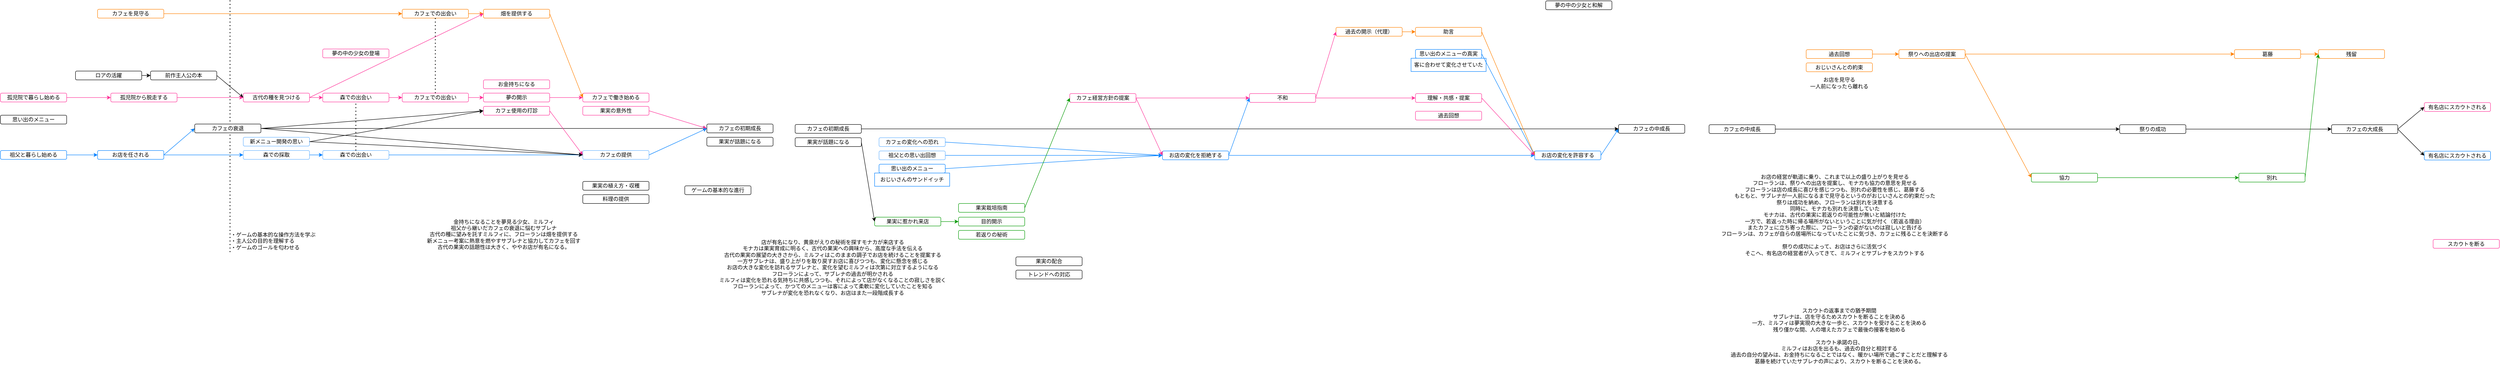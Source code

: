 <mxfile version="24.9.0">
  <diagram name="ページ1" id="4HlSVfIfSbR0h8s7HkHj">
    <mxGraphModel dx="3695" dy="1564" grid="1" gridSize="10" guides="1" tooltips="1" connect="1" arrows="1" fold="1" page="1" pageScale="1" pageWidth="827" pageHeight="1169" math="0" shadow="0">
      <root>
        <mxCell id="0" />
        <mxCell id="1" parent="0" />
        <mxCell id="pvmtVVk8WC13cd8vt48B-1" value="お店を任される" style="rounded=1;whiteSpace=wrap;html=1;strokeColor=#0080ff;" parent="1" vertex="1">
          <mxGeometry x="-460" y="410" width="150" height="20" as="geometry" />
        </mxCell>
        <mxCell id="pvmtVVk8WC13cd8vt48B-5" value="有名店にスカウトされる" style="rounded=1;whiteSpace=wrap;html=1;strokeColor=#FF3399;" parent="1" vertex="1">
          <mxGeometry x="4810" y="301.5" width="150" height="20" as="geometry" />
        </mxCell>
        <mxCell id="pvmtVVk8WC13cd8vt48B-7" value="スカウトを断る" style="rounded=1;whiteSpace=wrap;html=1;strokeColor=#FF3399;" parent="1" vertex="1">
          <mxGeometry x="4830" y="611.5" width="150" height="20" as="geometry" />
        </mxCell>
        <mxCell id="pvmtVVk8WC13cd8vt48B-10" value="夢の中の少女の登場" style="rounded=1;whiteSpace=wrap;html=1;strokeColor=#FF3399;" parent="1" vertex="1">
          <mxGeometry x="50" y="180" width="150" height="20" as="geometry" />
        </mxCell>
        <mxCell id="pvmtVVk8WC13cd8vt48B-18" value="カフェで働き始める" style="rounded=1;whiteSpace=wrap;html=1;strokeColor=#FF3399;" parent="1" vertex="1">
          <mxGeometry x="639" y="280" width="150" height="20" as="geometry" />
        </mxCell>
        <mxCell id="pvmtVVk8WC13cd8vt48B-19" value="前作主人公の本" style="rounded=1;whiteSpace=wrap;html=1;" parent="1" vertex="1">
          <mxGeometry x="-340" y="230" width="150" height="20" as="geometry" />
        </mxCell>
        <mxCell id="pvmtVVk8WC13cd8vt48B-20" value="古代の種を見つける" style="rounded=1;whiteSpace=wrap;html=1;strokeColor=#FF3399;" parent="1" vertex="1">
          <mxGeometry x="-130" y="280" width="150" height="20" as="geometry" />
        </mxCell>
        <mxCell id="pvmtVVk8WC13cd8vt48B-21" value="ロアの活躍" style="rounded=1;whiteSpace=wrap;html=1;" parent="1" vertex="1">
          <mxGeometry x="-510" y="230" width="150" height="20" as="geometry" />
        </mxCell>
        <mxCell id="pvmtVVk8WC13cd8vt48B-22" value="" style="endArrow=classic;html=1;rounded=0;exitX=1;exitY=0.5;exitDx=0;exitDy=0;entryX=0;entryY=0.5;entryDx=0;entryDy=0;" parent="1" source="pvmtVVk8WC13cd8vt48B-21" target="pvmtVVk8WC13cd8vt48B-19" edge="1">
          <mxGeometry width="50" height="50" relative="1" as="geometry">
            <mxPoint x="-220" y="460" as="sourcePoint" />
            <mxPoint x="-170" y="410" as="targetPoint" />
          </mxGeometry>
        </mxCell>
        <mxCell id="pvmtVVk8WC13cd8vt48B-23" value="孤児院で暮らし始める" style="rounded=1;whiteSpace=wrap;html=1;strokeColor=#FF3399;" parent="1" vertex="1">
          <mxGeometry x="-680" y="280" width="150" height="20" as="geometry" />
        </mxCell>
        <mxCell id="pvmtVVk8WC13cd8vt48B-24" value="孤児院から脱走する" style="rounded=1;whiteSpace=wrap;html=1;strokeColor=#FF3399;" parent="1" vertex="1">
          <mxGeometry x="-430" y="280" width="150" height="20" as="geometry" />
        </mxCell>
        <mxCell id="pvmtVVk8WC13cd8vt48B-25" value="祖父と暮らし始める" style="rounded=1;whiteSpace=wrap;html=1;strokeColor=#0080ff;" parent="1" vertex="1">
          <mxGeometry x="-680" y="410" width="150" height="20" as="geometry" />
        </mxCell>
        <mxCell id="pvmtVVk8WC13cd8vt48B-26" value="" style="endArrow=classic;html=1;rounded=0;exitX=1;exitY=0.5;exitDx=0;exitDy=0;entryX=0;entryY=0.5;entryDx=0;entryDy=0;strokeColor=#0080ff;" parent="1" source="pvmtVVk8WC13cd8vt48B-25" target="pvmtVVk8WC13cd8vt48B-1" edge="1">
          <mxGeometry width="50" height="50" relative="1" as="geometry">
            <mxPoint x="150" y="410" as="sourcePoint" />
            <mxPoint x="200" y="360" as="targetPoint" />
          </mxGeometry>
        </mxCell>
        <mxCell id="pvmtVVk8WC13cd8vt48B-28" value="思い出のメニュー" style="rounded=1;whiteSpace=wrap;html=1;" parent="1" vertex="1">
          <mxGeometry x="-680" y="330" width="150" height="20" as="geometry" />
        </mxCell>
        <mxCell id="pvmtVVk8WC13cd8vt48B-29" value="" style="endArrow=classic;html=1;rounded=0;exitX=1;exitY=0.5;exitDx=0;exitDy=0;entryX=0;entryY=0.5;entryDx=0;entryDy=0;" parent="1" source="pvmtVVk8WC13cd8vt48B-19" target="pvmtVVk8WC13cd8vt48B-20" edge="1">
          <mxGeometry width="50" height="50" relative="1" as="geometry">
            <mxPoint x="-130" y="390" as="sourcePoint" />
            <mxPoint x="-60" y="360" as="targetPoint" />
          </mxGeometry>
        </mxCell>
        <mxCell id="pvmtVVk8WC13cd8vt48B-31" value="カフェの初期成長" style="rounded=1;whiteSpace=wrap;html=1;strokeColor=#000000;" parent="1" vertex="1">
          <mxGeometry x="920" y="350" width="150" height="20" as="geometry" />
        </mxCell>
        <mxCell id="pvmtVVk8WC13cd8vt48B-40" value="" style="endArrow=classic;html=1;rounded=0;entryX=0;entryY=0.5;entryDx=0;entryDy=0;exitX=1;exitY=0.5;exitDx=0;exitDy=0;strokeColor=#000000;" parent="1" source="pvmtVVk8WC13cd8vt48B-30" target="pvmtVVk8WC13cd8vt48B-31" edge="1">
          <mxGeometry width="50" height="50" relative="1" as="geometry">
            <mxPoint x="350" y="400" as="sourcePoint" />
            <mxPoint x="400" y="350" as="targetPoint" />
          </mxGeometry>
        </mxCell>
        <mxCell id="pvmtVVk8WC13cd8vt48B-41" value="" style="endArrow=classic;html=1;rounded=0;entryX=0;entryY=0.5;entryDx=0;entryDy=0;exitX=1;exitY=0.5;exitDx=0;exitDy=0;strokeColor=#FF3399;" parent="1" source="pvmtVVk8WC13cd8vt48B-79" target="pvmtVVk8WC13cd8vt48B-31" edge="1">
          <mxGeometry width="50" height="50" relative="1" as="geometry">
            <mxPoint x="1020" y="290" as="sourcePoint" />
            <mxPoint x="856" y="350" as="targetPoint" />
          </mxGeometry>
        </mxCell>
        <mxCell id="pvmtVVk8WC13cd8vt48B-42" value="" style="endArrow=classic;html=1;rounded=0;exitX=1;exitY=0.5;exitDx=0;exitDy=0;entryX=0;entryY=0.5;entryDx=0;entryDy=0;strokeColor=#FF3399;" parent="1" source="pvmtVVk8WC13cd8vt48B-23" target="pvmtVVk8WC13cd8vt48B-24" edge="1">
          <mxGeometry width="50" height="50" relative="1" as="geometry">
            <mxPoint x="-90" y="380" as="sourcePoint" />
            <mxPoint x="-500" y="290" as="targetPoint" />
          </mxGeometry>
        </mxCell>
        <mxCell id="pvmtVVk8WC13cd8vt48B-43" value="" style="endArrow=classic;html=1;rounded=0;exitX=1;exitY=0.5;exitDx=0;exitDy=0;entryX=0;entryY=0.5;entryDx=0;entryDy=0;strokeColor=#FF3399;" parent="1" source="pvmtVVk8WC13cd8vt48B-24" target="pvmtVVk8WC13cd8vt48B-20" edge="1">
          <mxGeometry width="50" height="50" relative="1" as="geometry">
            <mxPoint x="-510" y="320" as="sourcePoint" />
            <mxPoint x="-410" y="320" as="targetPoint" />
          </mxGeometry>
        </mxCell>
        <mxCell id="pvmtVVk8WC13cd8vt48B-44" value="" style="endArrow=classic;html=1;rounded=0;exitX=1;exitY=0.5;exitDx=0;exitDy=0;entryX=0;entryY=0.5;entryDx=0;entryDy=0;strokeColor=#FF3399;" parent="1" source="pvmtVVk8WC13cd8vt48B-80" target="pvmtVVk8WC13cd8vt48B-18" edge="1">
          <mxGeometry width="50" height="50" relative="1" as="geometry">
            <mxPoint x="-260" y="320" as="sourcePoint" />
            <mxPoint x="-120" y="330" as="targetPoint" />
          </mxGeometry>
        </mxCell>
        <mxCell id="pvmtVVk8WC13cd8vt48B-54" value="" style="endArrow=classic;html=1;rounded=0;entryX=0;entryY=0.5;entryDx=0;entryDy=0;exitX=1;exitY=0.5;exitDx=0;exitDy=0;strokeColor=#0080ff;" parent="1" source="pvmtVVk8WC13cd8vt48B-1" target="pvmtVVk8WC13cd8vt48B-30" edge="1">
          <mxGeometry width="50" height="50" relative="1" as="geometry">
            <mxPoint x="30" y="430" as="sourcePoint" />
            <mxPoint x="930" y="430" as="targetPoint" />
          </mxGeometry>
        </mxCell>
        <mxCell id="pvmtVVk8WC13cd8vt48B-58" value="畑を提供する" style="rounded=1;whiteSpace=wrap;html=1;strokeColor=#FF8000;" parent="1" vertex="1">
          <mxGeometry x="414" y="90" width="150" height="20" as="geometry" />
        </mxCell>
        <mxCell id="pvmtVVk8WC13cd8vt48B-61" value="果実の配合" style="rounded=1;whiteSpace=wrap;html=1;" parent="1" vertex="1">
          <mxGeometry x="1620" y="651" width="150" height="20" as="geometry" />
        </mxCell>
        <mxCell id="pvmtVVk8WC13cd8vt48B-62" value="料理の提供" style="rounded=1;whiteSpace=wrap;html=1;" parent="1" vertex="1">
          <mxGeometry x="639" y="510" width="150" height="20" as="geometry" />
        </mxCell>
        <mxCell id="pvmtVVk8WC13cd8vt48B-63" value="果実の植え方・収穫" style="rounded=1;whiteSpace=wrap;html=1;" parent="1" vertex="1">
          <mxGeometry x="639" y="480" width="150" height="20" as="geometry" />
        </mxCell>
        <mxCell id="pvmtVVk8WC13cd8vt48B-64" value="トレンドへの対応" style="rounded=1;whiteSpace=wrap;html=1;" parent="1" vertex="1">
          <mxGeometry x="1620" y="681" width="150" height="20" as="geometry" />
        </mxCell>
        <mxCell id="pvmtVVk8WC13cd8vt48B-65" value="ゲームの基本的な進行" style="rounded=1;whiteSpace=wrap;html=1;" parent="1" vertex="1">
          <mxGeometry x="870" y="490" width="150" height="20" as="geometry" />
        </mxCell>
        <mxCell id="pvmtVVk8WC13cd8vt48B-67" value="" style="endArrow=none;dashed=1;html=1;dashPattern=1 3;strokeWidth=2;rounded=0;" parent="1" edge="1">
          <mxGeometry width="50" height="50" relative="1" as="geometry">
            <mxPoint x="-160" y="640" as="sourcePoint" />
            <mxPoint x="-160" y="70" as="targetPoint" />
          </mxGeometry>
        </mxCell>
        <mxCell id="pvmtVVk8WC13cd8vt48B-30" value="カフェの衰退" style="rounded=1;whiteSpace=wrap;html=1;strokeColor=#000000;" parent="1" vertex="1">
          <mxGeometry x="-240" y="350" width="150" height="20" as="geometry" />
        </mxCell>
        <mxCell id="pvmtVVk8WC13cd8vt48B-69" value="" style="endArrow=classic;html=1;rounded=0;exitX=1;exitY=0.5;exitDx=0;exitDy=0;entryX=0;entryY=0.5;entryDx=0;entryDy=0;strokeColor=#FF3399;" parent="1" source="pvmtVVk8WC13cd8vt48B-20" target="pvmtVVk8WC13cd8vt48B-68" edge="1">
          <mxGeometry width="50" height="50" relative="1" as="geometry">
            <mxPoint x="20" y="290" as="sourcePoint" />
            <mxPoint x="230" y="290" as="targetPoint" />
          </mxGeometry>
        </mxCell>
        <mxCell id="pvmtVVk8WC13cd8vt48B-68" value="森での出会い" style="rounded=1;whiteSpace=wrap;html=1;strokeColor=#FF3399;" parent="1" vertex="1">
          <mxGeometry x="50" y="280" width="150" height="20" as="geometry" />
        </mxCell>
        <mxCell id="pvmtVVk8WC13cd8vt48B-70" value="" style="endArrow=classic;html=1;rounded=0;entryX=0;entryY=0.5;entryDx=0;entryDy=0;exitX=1;exitY=0.5;exitDx=0;exitDy=0;strokeColor=#FF8000;" parent="1" source="pvmtVVk8WC13cd8vt48B-58" target="pvmtVVk8WC13cd8vt48B-18" edge="1">
          <mxGeometry width="50" height="50" relative="1" as="geometry">
            <mxPoint x="210" y="150" as="sourcePoint" />
            <mxPoint x="930" y="150" as="targetPoint" />
          </mxGeometry>
        </mxCell>
        <mxCell id="pvmtVVk8WC13cd8vt48B-72" value="" style="endArrow=classic;html=1;rounded=0;entryX=0;entryY=0.5;entryDx=0;entryDy=0;exitX=1;exitY=0.5;exitDx=0;exitDy=0;strokeColor=#0080ff;fontStyle=1" parent="1" source="pvmtVVk8WC13cd8vt48B-104" target="pvmtVVk8WC13cd8vt48B-71" edge="1">
          <mxGeometry width="50" height="50" relative="1" as="geometry">
            <mxPoint x="-310" y="420" as="sourcePoint" />
            <mxPoint x="942" y="420" as="targetPoint" />
          </mxGeometry>
        </mxCell>
        <mxCell id="pvmtVVk8WC13cd8vt48B-71" value="森での出会い" style="rounded=1;whiteSpace=wrap;html=1;strokeColor=#66B2FF;" parent="1" vertex="1">
          <mxGeometry x="50" y="410" width="150" height="20" as="geometry" />
        </mxCell>
        <mxCell id="pvmtVVk8WC13cd8vt48B-73" value="" style="endArrow=none;dashed=1;html=1;dashPattern=1 3;strokeWidth=2;rounded=0;entryX=0.5;entryY=1;entryDx=0;entryDy=0;exitX=0.5;exitY=0;exitDx=0;exitDy=0;" parent="1" source="pvmtVVk8WC13cd8vt48B-71" target="pvmtVVk8WC13cd8vt48B-68" edge="1">
          <mxGeometry width="50" height="50" relative="1" as="geometry">
            <mxPoint x="160" y="400" as="sourcePoint" />
            <mxPoint x="210" y="350" as="targetPoint" />
          </mxGeometry>
        </mxCell>
        <mxCell id="pvmtVVk8WC13cd8vt48B-75" value="" style="endArrow=classic;html=1;rounded=0;exitX=1;exitY=0.5;exitDx=0;exitDy=0;entryX=0;entryY=0.5;entryDx=0;entryDy=0;strokeColor=#FF3399;" parent="1" source="pvmtVVk8WC13cd8vt48B-68" target="pvmtVVk8WC13cd8vt48B-74" edge="1">
          <mxGeometry width="50" height="50" relative="1" as="geometry">
            <mxPoint x="200" y="290" as="sourcePoint" />
            <mxPoint x="414" y="290" as="targetPoint" />
          </mxGeometry>
        </mxCell>
        <mxCell id="pvmtVVk8WC13cd8vt48B-74" value="カフェでの出会い" style="rounded=1;whiteSpace=wrap;html=1;strokeColor=#FF3399;" parent="1" vertex="1">
          <mxGeometry x="230" y="280" width="150" height="20" as="geometry" />
        </mxCell>
        <mxCell id="pvmtVVk8WC13cd8vt48B-76" value="カフェでの出会い" style="rounded=1;whiteSpace=wrap;html=1;strokeColor=#FF8000;" parent="1" vertex="1">
          <mxGeometry x="230" y="90" width="150" height="20" as="geometry" />
        </mxCell>
        <mxCell id="pvmtVVk8WC13cd8vt48B-77" value="" style="endArrow=none;dashed=1;html=1;dashPattern=1 3;strokeWidth=2;rounded=0;entryX=0.5;entryY=1;entryDx=0;entryDy=0;exitX=0.5;exitY=0;exitDx=0;exitDy=0;" parent="1" source="pvmtVVk8WC13cd8vt48B-74" target="pvmtVVk8WC13cd8vt48B-76" edge="1">
          <mxGeometry width="50" height="50" relative="1" as="geometry">
            <mxPoint x="135" y="420" as="sourcePoint" />
            <mxPoint x="135" y="310" as="targetPoint" />
          </mxGeometry>
        </mxCell>
        <mxCell id="pvmtVVk8WC13cd8vt48B-78" value="" style="endArrow=classic;html=1;rounded=0;entryX=0;entryY=0.5;entryDx=0;entryDy=0;exitX=1;exitY=0.5;exitDx=0;exitDy=0;strokeColor=#FF8000;" parent="1" source="pvmtVVk8WC13cd8vt48B-76" target="pvmtVVk8WC13cd8vt48B-58" edge="1">
          <mxGeometry width="50" height="50" relative="1" as="geometry">
            <mxPoint x="210" y="400" as="sourcePoint" />
            <mxPoint x="260" y="350" as="targetPoint" />
          </mxGeometry>
        </mxCell>
        <mxCell id="pvmtVVk8WC13cd8vt48B-79" value="果実の意外性" style="rounded=1;whiteSpace=wrap;html=1;strokeColor=#FF3399;" parent="1" vertex="1">
          <mxGeometry x="639" y="310" width="150" height="20" as="geometry" />
        </mxCell>
        <mxCell id="pvmtVVk8WC13cd8vt48B-81" value="" style="endArrow=classic;html=1;rounded=0;exitX=1;exitY=0.5;exitDx=0;exitDy=0;entryX=0;entryY=0.5;entryDx=0;entryDy=0;strokeColor=#FF3399;" parent="1" source="pvmtVVk8WC13cd8vt48B-74" target="pvmtVVk8WC13cd8vt48B-80" edge="1">
          <mxGeometry width="50" height="50" relative="1" as="geometry">
            <mxPoint x="380" y="290" as="sourcePoint" />
            <mxPoint x="639" y="290" as="targetPoint" />
          </mxGeometry>
        </mxCell>
        <mxCell id="pvmtVVk8WC13cd8vt48B-80" value="夢の開示" style="rounded=1;whiteSpace=wrap;html=1;strokeColor=#FF3399;" parent="1" vertex="1">
          <mxGeometry x="414" y="280" width="150" height="20" as="geometry" />
        </mxCell>
        <mxCell id="pvmtVVk8WC13cd8vt48B-83" value="お金持ちになる" style="rounded=1;whiteSpace=wrap;html=1;strokeColor=#FF3399;" parent="1" vertex="1">
          <mxGeometry x="414" y="250" width="150" height="20" as="geometry" />
        </mxCell>
        <mxCell id="pvmtVVk8WC13cd8vt48B-84" value="" style="endArrow=classic;html=1;rounded=0;exitX=1;exitY=0.5;exitDx=0;exitDy=0;entryX=0;entryY=0.5;entryDx=0;entryDy=0;strokeColor=#FF3399;" parent="1" source="pvmtVVk8WC13cd8vt48B-20" target="pvmtVVk8WC13cd8vt48B-58" edge="1">
          <mxGeometry width="50" height="50" relative="1" as="geometry">
            <mxPoint x="30" y="300" as="sourcePoint" />
            <mxPoint x="60" y="300" as="targetPoint" />
          </mxGeometry>
        </mxCell>
        <mxCell id="pvmtVVk8WC13cd8vt48B-86" value="カフェ使用の打診" style="rounded=1;whiteSpace=wrap;html=1;strokeColor=#FF3399;" parent="1" vertex="1">
          <mxGeometry x="414" y="310" width="150" height="20" as="geometry" />
        </mxCell>
        <mxCell id="pvmtVVk8WC13cd8vt48B-89" value="" style="endArrow=classic;html=1;rounded=0;entryX=0;entryY=0.5;entryDx=0;entryDy=0;exitX=1;exitY=0.5;exitDx=0;exitDy=0;strokeColor=#0080ff;fontStyle=1" parent="1" source="pvmtVVk8WC13cd8vt48B-71" target="pvmtVVk8WC13cd8vt48B-88" edge="1">
          <mxGeometry width="50" height="50" relative="1" as="geometry">
            <mxPoint x="200" y="420" as="sourcePoint" />
            <mxPoint x="1630" y="420" as="targetPoint" />
          </mxGeometry>
        </mxCell>
        <mxCell id="pvmtVVk8WC13cd8vt48B-88" value="カフェの提供" style="rounded=1;whiteSpace=wrap;html=1;strokeColor=#66B2FF;" parent="1" vertex="1">
          <mxGeometry x="639" y="410" width="150" height="20" as="geometry" />
        </mxCell>
        <mxCell id="pvmtVVk8WC13cd8vt48B-90" value="" style="endArrow=classic;html=1;rounded=0;exitX=1;exitY=0.5;exitDx=0;exitDy=0;entryX=0;entryY=0.5;entryDx=0;entryDy=0;strokeColor=#FF3399;" parent="1" source="pvmtVVk8WC13cd8vt48B-86" target="pvmtVVk8WC13cd8vt48B-88" edge="1">
          <mxGeometry width="50" height="50" relative="1" as="geometry">
            <mxPoint x="574" y="300" as="sourcePoint" />
            <mxPoint x="649" y="300" as="targetPoint" />
          </mxGeometry>
        </mxCell>
        <mxCell id="pvmtVVk8WC13cd8vt48B-91" value="" style="endArrow=classic;html=1;rounded=0;entryX=0;entryY=0.5;entryDx=0;entryDy=0;exitX=1;exitY=0.5;exitDx=0;exitDy=0;strokeColor=#000000;" parent="1" source="pvmtVVk8WC13cd8vt48B-30" target="pvmtVVk8WC13cd8vt48B-86" edge="1">
          <mxGeometry width="50" height="50" relative="1" as="geometry">
            <mxPoint x="-80" y="370" as="sourcePoint" />
            <mxPoint x="1106" y="370" as="targetPoint" />
          </mxGeometry>
        </mxCell>
        <mxCell id="pvmtVVk8WC13cd8vt48B-92" value="" style="endArrow=classic;html=1;rounded=0;entryX=0;entryY=0.5;entryDx=0;entryDy=0;exitX=1;exitY=0.5;exitDx=0;exitDy=0;strokeColor=#000000;" parent="1" source="pvmtVVk8WC13cd8vt48B-30" target="pvmtVVk8WC13cd8vt48B-88" edge="1">
          <mxGeometry width="50" height="50" relative="1" as="geometry">
            <mxPoint x="-80" y="370" as="sourcePoint" />
            <mxPoint x="424" y="330" as="targetPoint" />
          </mxGeometry>
        </mxCell>
        <mxCell id="pvmtVVk8WC13cd8vt48B-93" value="&lt;div align=&quot;left&quot;&gt;・ゲームの基本的な操作方法を学ぶ&lt;br&gt;・主人公の目的を理解する&lt;br&gt;・ゲームのゴールを匂わせる&lt;/div&gt;" style="text;html=1;strokeColor=none;fillColor=none;align=left;verticalAlign=middle;whiteSpace=wrap;rounded=0;" parent="1" vertex="1">
          <mxGeometry x="-160" y="587.5" width="270" height="55" as="geometry" />
        </mxCell>
        <mxCell id="pvmtVVk8WC13cd8vt48B-94" value="果実が話題になる" style="rounded=1;whiteSpace=wrap;html=1;" parent="1" vertex="1">
          <mxGeometry x="920" y="380" width="150" height="20" as="geometry" />
        </mxCell>
        <mxCell id="pvmtVVk8WC13cd8vt48B-95" value="果実に惹かれ来店" style="rounded=1;whiteSpace=wrap;html=1;strokeColor=#009900;" parent="1" vertex="1">
          <mxGeometry x="1300" y="561" width="150" height="20" as="geometry" />
        </mxCell>
        <mxCell id="pvmtVVk8WC13cd8vt48B-96" value="カフェを見守る" style="rounded=1;whiteSpace=wrap;html=1;strokeColor=#FF8000;" parent="1" vertex="1">
          <mxGeometry x="-460" y="90" width="150" height="20" as="geometry" />
        </mxCell>
        <mxCell id="pvmtVVk8WC13cd8vt48B-97" value="" style="endArrow=classic;html=1;rounded=0;exitX=1;exitY=0.5;exitDx=0;exitDy=0;entryX=0;entryY=0.5;entryDx=0;entryDy=0;strokeColor=#FF8000;" parent="1" source="pvmtVVk8WC13cd8vt48B-96" target="pvmtVVk8WC13cd8vt48B-76" edge="1">
          <mxGeometry width="50" height="50" relative="1" as="geometry">
            <mxPoint x="-180" y="250" as="sourcePoint" />
            <mxPoint x="-120" y="300" as="targetPoint" />
          </mxGeometry>
        </mxCell>
        <mxCell id="pvmtVVk8WC13cd8vt48B-105" value="" style="endArrow=classic;html=1;rounded=0;entryX=0;entryY=0.5;entryDx=0;entryDy=0;exitX=1;exitY=0.5;exitDx=0;exitDy=0;strokeColor=#0080ff;fontStyle=1" parent="1" source="pvmtVVk8WC13cd8vt48B-1" target="pvmtVVk8WC13cd8vt48B-104" edge="1">
          <mxGeometry width="50" height="50" relative="1" as="geometry">
            <mxPoint x="-310" y="420" as="sourcePoint" />
            <mxPoint x="50" y="420" as="targetPoint" />
          </mxGeometry>
        </mxCell>
        <mxCell id="pvmtVVk8WC13cd8vt48B-104" value="森での採取" style="rounded=1;whiteSpace=wrap;html=1;strokeColor=#66B2FF;" parent="1" vertex="1">
          <mxGeometry x="-130" y="410" width="150" height="20" as="geometry" />
        </mxCell>
        <mxCell id="pvmtVVk8WC13cd8vt48B-107" value="新メニュー開発の思い" style="rounded=1;whiteSpace=wrap;html=1;strokeColor=#66B2FF;" parent="1" vertex="1">
          <mxGeometry x="-130" y="380" width="150" height="20" as="geometry" />
        </mxCell>
        <mxCell id="pvmtVVk8WC13cd8vt48B-108" value="" style="endArrow=classic;html=1;rounded=0;exitX=1;exitY=0.5;exitDx=0;exitDy=0;entryX=0;entryY=0.5;entryDx=0;entryDy=0;" parent="1" source="pvmtVVk8WC13cd8vt48B-107" target="pvmtVVk8WC13cd8vt48B-86" edge="1">
          <mxGeometry width="50" height="50" relative="1" as="geometry">
            <mxPoint x="60" y="340" as="sourcePoint" />
            <mxPoint x="110" y="290" as="targetPoint" />
          </mxGeometry>
        </mxCell>
        <mxCell id="pvmtVVk8WC13cd8vt48B-109" value="" style="endArrow=classic;html=1;rounded=0;exitX=1;exitY=0.5;exitDx=0;exitDy=0;entryX=0;entryY=0.5;entryDx=0;entryDy=0;" parent="1" source="pvmtVVk8WC13cd8vt48B-107" target="pvmtVVk8WC13cd8vt48B-88" edge="1">
          <mxGeometry width="50" height="50" relative="1" as="geometry">
            <mxPoint x="30" y="400" as="sourcePoint" />
            <mxPoint x="424" y="330" as="targetPoint" />
          </mxGeometry>
        </mxCell>
        <mxCell id="pvmtVVk8WC13cd8vt48B-110" value="お店の変化を拒絶する" style="rounded=1;whiteSpace=wrap;html=1;strokeColor=#0080ff;" parent="1" vertex="1">
          <mxGeometry x="1952" y="411" width="150" height="20" as="geometry" />
        </mxCell>
        <mxCell id="pvmtVVk8WC13cd8vt48B-111" value="お店の変化を許容する" style="rounded=1;whiteSpace=wrap;html=1;strokeColor=#0080ff;" parent="1" vertex="1">
          <mxGeometry x="2795" y="411" width="150" height="20" as="geometry" />
        </mxCell>
        <mxCell id="pvmtVVk8WC13cd8vt48B-113" value="夢の中の少女と和解" style="rounded=1;whiteSpace=wrap;html=1;" parent="1" vertex="1">
          <mxGeometry x="2820" y="71" width="150" height="20" as="geometry" />
        </mxCell>
        <mxCell id="pvmtVVk8WC13cd8vt48B-114" value="思い出のメニュー" style="rounded=1;whiteSpace=wrap;html=1;strokeColor=#0080ff;" parent="1" vertex="1">
          <mxGeometry x="1310" y="441" width="150" height="20" as="geometry" />
        </mxCell>
        <mxCell id="pvmtVVk8WC13cd8vt48B-115" value="おじいさんのサンドイッチ" style="text;html=1;strokeColor=#0080ff;fillColor=none;align=center;verticalAlign=middle;whiteSpace=wrap;rounded=0;" parent="1" vertex="1">
          <mxGeometry x="1300" y="461" width="170" height="30" as="geometry" />
        </mxCell>
        <mxCell id="pvmtVVk8WC13cd8vt48B-116" value="思い出のメニューの真実" style="rounded=1;whiteSpace=wrap;html=1;strokeColor=#0080ff;" parent="1" vertex="1">
          <mxGeometry x="2525" y="181" width="150" height="20" as="geometry" />
        </mxCell>
        <mxCell id="pvmtVVk8WC13cd8vt48B-117" value="客に合わせて変化させていた" style="text;html=1;strokeColor=#0080ff;fillColor=none;align=center;verticalAlign=middle;whiteSpace=wrap;rounded=0;" parent="1" vertex="1">
          <mxGeometry x="2515" y="201" width="170" height="30" as="geometry" />
        </mxCell>
        <mxCell id="pvmtVVk8WC13cd8vt48B-118" value="" style="endArrow=classic;html=1;rounded=0;entryX=0;entryY=0.5;entryDx=0;entryDy=0;exitX=1;exitY=0.5;exitDx=0;exitDy=0;strokeColor=#0080ff;fontStyle=1" parent="1" source="pvmtVVk8WC13cd8vt48B-130" target="pvmtVVk8WC13cd8vt48B-110" edge="1">
          <mxGeometry width="50" height="50" relative="1" as="geometry">
            <mxPoint x="260" y="421" as="sourcePoint" />
            <mxPoint x="490" y="361" as="targetPoint" />
          </mxGeometry>
        </mxCell>
        <mxCell id="pvmtVVk8WC13cd8vt48B-119" value="カフェの初期成長" style="rounded=1;whiteSpace=wrap;html=1;strokeColor=#000000;" parent="1" vertex="1">
          <mxGeometry x="1120" y="351" width="150" height="20" as="geometry" />
        </mxCell>
        <mxCell id="pvmtVVk8WC13cd8vt48B-120" value="" style="endArrow=classic;html=1;rounded=0;exitX=1;exitY=0.5;exitDx=0;exitDy=0;entryX=0;entryY=0.5;entryDx=0;entryDy=0;strokeColor=#0080ff;" parent="1" source="pvmtVVk8WC13cd8vt48B-114" target="pvmtVVk8WC13cd8vt48B-110" edge="1">
          <mxGeometry width="50" height="50" relative="1" as="geometry">
            <mxPoint x="260" y="401" as="sourcePoint" />
            <mxPoint x="310" y="351" as="targetPoint" />
          </mxGeometry>
        </mxCell>
        <mxCell id="pvmtVVk8WC13cd8vt48B-121" value="" style="endArrow=classic;html=1;rounded=0;exitX=1;exitY=0.5;exitDx=0;exitDy=0;entryX=0;entryY=0.5;entryDx=0;entryDy=0;strokeColor=#0080ff;" parent="1" source="pvmtVVk8WC13cd8vt48B-116" target="pvmtVVk8WC13cd8vt48B-111" edge="1">
          <mxGeometry width="50" height="50" relative="1" as="geometry">
            <mxPoint x="85" y="531" as="sourcePoint" />
            <mxPoint x="676" y="431" as="targetPoint" />
          </mxGeometry>
        </mxCell>
        <mxCell id="pvmtVVk8WC13cd8vt48B-122" value="カフェ経営方針の提案" style="rounded=1;whiteSpace=wrap;html=1;strokeColor=#FF3399;" parent="1" vertex="1">
          <mxGeometry x="1742" y="281" width="150" height="20" as="geometry" />
        </mxCell>
        <mxCell id="pvmtVVk8WC13cd8vt48B-123" value="" style="endArrow=classic;html=1;rounded=0;exitX=1;exitY=0.5;exitDx=0;exitDy=0;entryX=0;entryY=0.5;entryDx=0;entryDy=0;strokeColor=#FF3399;" parent="1" source="pvmtVVk8WC13cd8vt48B-122" target="pvmtVVk8WC13cd8vt48B-110" edge="1">
          <mxGeometry width="50" height="50" relative="1" as="geometry">
            <mxPoint x="1322" y="401" as="sourcePoint" />
            <mxPoint x="1372" y="351" as="targetPoint" />
          </mxGeometry>
        </mxCell>
        <mxCell id="pvmtVVk8WC13cd8vt48B-124" value="カフェの中成長" style="rounded=1;whiteSpace=wrap;html=1;strokeColor=#000000;" parent="1" vertex="1">
          <mxGeometry x="2985" y="351" width="150" height="20" as="geometry" />
        </mxCell>
        <mxCell id="pvmtVVk8WC13cd8vt48B-125" value="" style="endArrow=classic;html=1;rounded=0;entryX=0;entryY=0.5;entryDx=0;entryDy=0;exitX=1;exitY=0.5;exitDx=0;exitDy=0;strokeColor=#000000;" parent="1" source="pvmtVVk8WC13cd8vt48B-119" target="pvmtVVk8WC13cd8vt48B-124" edge="1">
          <mxGeometry width="50" height="50" relative="1" as="geometry">
            <mxPoint x="1526" y="301" as="sourcePoint" />
            <mxPoint x="1586" y="301" as="targetPoint" />
          </mxGeometry>
        </mxCell>
        <mxCell id="pvmtVVk8WC13cd8vt48B-126" value="" style="endArrow=classic;html=1;rounded=0;exitX=1;exitY=0.5;exitDx=0;exitDy=0;entryX=0;entryY=0.5;entryDx=0;entryDy=0;strokeColor=#0080ff;" parent="1" source="pvmtVVk8WC13cd8vt48B-111" target="pvmtVVk8WC13cd8vt48B-124" edge="1">
          <mxGeometry width="50" height="50" relative="1" as="geometry">
            <mxPoint x="2335" y="371" as="sourcePoint" />
            <mxPoint x="2905" y="381" as="targetPoint" />
          </mxGeometry>
        </mxCell>
        <mxCell id="pvmtVVk8WC13cd8vt48B-127" value="助言" style="rounded=1;whiteSpace=wrap;html=1;strokeColor=#FF8000;" parent="1" vertex="1">
          <mxGeometry x="2525" y="131" width="150" height="20" as="geometry" />
        </mxCell>
        <mxCell id="pvmtVVk8WC13cd8vt48B-128" value="" style="endArrow=classic;html=1;rounded=0;exitX=1;exitY=0.5;exitDx=0;exitDy=0;entryX=0;entryY=0.5;entryDx=0;entryDy=0;strokeColor=#FF8000;" parent="1" source="pvmtVVk8WC13cd8vt48B-127" target="pvmtVVk8WC13cd8vt48B-111" edge="1">
          <mxGeometry width="50" height="50" relative="1" as="geometry">
            <mxPoint x="1447" y="401" as="sourcePoint" />
            <mxPoint x="1717" y="421" as="targetPoint" />
          </mxGeometry>
        </mxCell>
        <mxCell id="pvmtVVk8WC13cd8vt48B-129" value="果実が話題になる" style="rounded=1;whiteSpace=wrap;html=1;" parent="1" vertex="1">
          <mxGeometry x="1120" y="381" width="150" height="20" as="geometry" />
        </mxCell>
        <mxCell id="pvmtVVk8WC13cd8vt48B-130" value="祖父との思い出回想" style="rounded=1;whiteSpace=wrap;html=1;strokeColor=#66B2FF;" parent="1" vertex="1">
          <mxGeometry x="1310" y="411" width="150" height="20" as="geometry" />
        </mxCell>
        <mxCell id="pvmtVVk8WC13cd8vt48B-131" value="カフェの変化への恐れ" style="rounded=1;whiteSpace=wrap;html=1;strokeColor=#66B2FF;" parent="1" vertex="1">
          <mxGeometry x="1310" y="381" width="150" height="20" as="geometry" />
        </mxCell>
        <mxCell id="pvmtVVk8WC13cd8vt48B-132" value="" style="endArrow=classic;html=1;rounded=0;entryX=0;entryY=0.5;entryDx=0;entryDy=0;exitX=1;exitY=0.5;exitDx=0;exitDy=0;strokeColor=#0080ff;fontStyle=1;" parent="1" source="pvmtVVk8WC13cd8vt48B-131" target="pvmtVVk8WC13cd8vt48B-110" edge="1">
          <mxGeometry width="50" height="50" relative="1" as="geometry">
            <mxPoint x="1470" y="431" as="sourcePoint" />
            <mxPoint x="1840" y="431" as="targetPoint" />
          </mxGeometry>
        </mxCell>
        <mxCell id="pvmtVVk8WC13cd8vt48B-133" value="" style="endArrow=classic;html=1;rounded=0;exitX=1;exitY=0.5;exitDx=0;exitDy=0;entryX=0;entryY=0.5;entryDx=0;entryDy=0;" parent="1" source="pvmtVVk8WC13cd8vt48B-129" target="pvmtVVk8WC13cd8vt48B-95" edge="1">
          <mxGeometry width="50" height="50" relative="1" as="geometry">
            <mxPoint x="1770" y="231" as="sourcePoint" />
            <mxPoint x="1820" y="181" as="targetPoint" />
          </mxGeometry>
        </mxCell>
        <mxCell id="pvmtVVk8WC13cd8vt48B-135" value="果実栽培指南" style="rounded=1;whiteSpace=wrap;html=1;strokeColor=#009900;" parent="1" vertex="1">
          <mxGeometry x="1490" y="530" width="150" height="20" as="geometry" />
        </mxCell>
        <mxCell id="pvmtVVk8WC13cd8vt48B-136" value="目的開示" style="rounded=1;whiteSpace=wrap;html=1;strokeColor=#009900;" parent="1" vertex="1">
          <mxGeometry x="1490" y="561" width="150" height="20" as="geometry" />
        </mxCell>
        <mxCell id="pvmtVVk8WC13cd8vt48B-137" value="" style="endArrow=classic;html=1;rounded=0;exitX=1;exitY=0.5;exitDx=0;exitDy=0;entryX=0;entryY=0.5;entryDx=0;entryDy=0;strokeColor=#009900;" parent="1" source="pvmtVVk8WC13cd8vt48B-95" target="pvmtVVk8WC13cd8vt48B-136" edge="1">
          <mxGeometry width="50" height="50" relative="1" as="geometry">
            <mxPoint x="1590" y="441" as="sourcePoint" />
            <mxPoint x="1640" y="391" as="targetPoint" />
          </mxGeometry>
        </mxCell>
        <mxCell id="pvmtVVk8WC13cd8vt48B-139" value="若返りの秘術" style="rounded=1;whiteSpace=wrap;html=1;strokeColor=#009900;" parent="1" vertex="1">
          <mxGeometry x="1490" y="591" width="150" height="20" as="geometry" />
        </mxCell>
        <mxCell id="pvmtVVk8WC13cd8vt48B-142" value="" style="endArrow=classic;html=1;rounded=0;exitX=1;exitY=0.5;exitDx=0;exitDy=0;entryX=0;entryY=0.5;entryDx=0;entryDy=0;strokeColor=#0080ff;" parent="1" source="pvmtVVk8WC13cd8vt48B-110" target="pvmtVVk8WC13cd8vt48B-111" edge="1">
          <mxGeometry width="50" height="50" relative="1" as="geometry">
            <mxPoint x="2315" y="421" as="sourcePoint" />
            <mxPoint x="1998" y="431" as="targetPoint" />
          </mxGeometry>
        </mxCell>
        <mxCell id="pvmtVVk8WC13cd8vt48B-143" value="不和" style="rounded=1;whiteSpace=wrap;html=1;strokeColor=#FF3399;" parent="1" vertex="1">
          <mxGeometry x="2149" y="281" width="150" height="20" as="geometry" />
        </mxCell>
        <mxCell id="pvmtVVk8WC13cd8vt48B-144" value="" style="endArrow=classic;html=1;rounded=0;exitX=1;exitY=0.5;exitDx=0;exitDy=0;entryX=0;entryY=0.5;entryDx=0;entryDy=0;strokeColor=#0080ff;" parent="1" source="pvmtVVk8WC13cd8vt48B-110" target="pvmtVVk8WC13cd8vt48B-143" edge="1">
          <mxGeometry width="50" height="50" relative="1" as="geometry">
            <mxPoint x="1935" y="431" as="sourcePoint" />
            <mxPoint x="1985" y="431" as="targetPoint" />
          </mxGeometry>
        </mxCell>
        <mxCell id="pvmtVVk8WC13cd8vt48B-145" value="" style="endArrow=classic;html=1;rounded=0;exitX=1;exitY=0.5;exitDx=0;exitDy=0;entryX=0;entryY=0.5;entryDx=0;entryDy=0;strokeColor=#FF3399;" parent="1" source="pvmtVVk8WC13cd8vt48B-122" target="pvmtVVk8WC13cd8vt48B-143" edge="1">
          <mxGeometry width="50" height="50" relative="1" as="geometry">
            <mxPoint x="1725" y="301" as="sourcePoint" />
            <mxPoint x="1785" y="431" as="targetPoint" />
          </mxGeometry>
        </mxCell>
        <mxCell id="pvmtVVk8WC13cd8vt48B-146" value="" style="endArrow=classic;html=1;rounded=0;exitX=1;exitY=0.5;exitDx=0;exitDy=0;entryX=0;entryY=0.5;entryDx=0;entryDy=0;strokeColor=#009900;" parent="1" source="pvmtVVk8WC13cd8vt48B-135" target="pvmtVVk8WC13cd8vt48B-122" edge="1">
          <mxGeometry width="50" height="50" relative="1" as="geometry">
            <mxPoint x="1817" y="540" as="sourcePoint" />
            <mxPoint x="1677" y="581" as="targetPoint" />
          </mxGeometry>
        </mxCell>
        <mxCell id="pvmtVVk8WC13cd8vt48B-147" value="過去の開示（代理）" style="rounded=1;whiteSpace=wrap;html=1;strokeColor=#FF8000;" parent="1" vertex="1">
          <mxGeometry x="2345" y="131" width="150" height="20" as="geometry" />
        </mxCell>
        <mxCell id="pvmtVVk8WC13cd8vt48B-148" value="" style="endArrow=classic;html=1;rounded=0;entryX=0;entryY=0.5;entryDx=0;entryDy=0;exitX=1;exitY=0.5;exitDx=0;exitDy=0;strokeColor=#FF3399;" parent="1" source="pvmtVVk8WC13cd8vt48B-143" target="pvmtVVk8WC13cd8vt48B-147" edge="1">
          <mxGeometry width="50" height="50" relative="1" as="geometry">
            <mxPoint x="2205" y="351" as="sourcePoint" />
            <mxPoint x="2255" y="301" as="targetPoint" />
          </mxGeometry>
        </mxCell>
        <mxCell id="pvmtVVk8WC13cd8vt48B-150" value="理解・共感・提案" style="rounded=1;whiteSpace=wrap;html=1;strokeColor=#FF3399;" parent="1" vertex="1">
          <mxGeometry x="2525" y="281" width="150" height="20" as="geometry" />
        </mxCell>
        <mxCell id="pvmtVVk8WC13cd8vt48B-151" value="" style="endArrow=classic;html=1;rounded=0;entryX=0;entryY=0.5;entryDx=0;entryDy=0;exitX=1;exitY=0.5;exitDx=0;exitDy=0;strokeColor=#FF3399;" parent="1" source="pvmtVVk8WC13cd8vt48B-143" target="pvmtVVk8WC13cd8vt48B-150" edge="1">
          <mxGeometry width="50" height="50" relative="1" as="geometry">
            <mxPoint x="2309" y="301" as="sourcePoint" />
            <mxPoint x="2355" y="151" as="targetPoint" />
          </mxGeometry>
        </mxCell>
        <mxCell id="pvmtVVk8WC13cd8vt48B-152" value="" style="endArrow=classic;html=1;rounded=0;entryX=0;entryY=0.5;entryDx=0;entryDy=0;exitX=1;exitY=0.5;exitDx=0;exitDy=0;strokeColor=#FF3399;" parent="1" source="pvmtVVk8WC13cd8vt48B-150" target="pvmtVVk8WC13cd8vt48B-111" edge="1">
          <mxGeometry width="50" height="50" relative="1" as="geometry">
            <mxPoint x="2309" y="301" as="sourcePoint" />
            <mxPoint x="2355" y="151" as="targetPoint" />
          </mxGeometry>
        </mxCell>
        <mxCell id="pvmtVVk8WC13cd8vt48B-153" value="" style="endArrow=classic;html=1;rounded=0;exitX=1;exitY=0.5;exitDx=0;exitDy=0;entryX=0;entryY=0.5;entryDx=0;entryDy=0;strokeColor=#FF8000;" parent="1" source="pvmtVVk8WC13cd8vt48B-147" target="pvmtVVk8WC13cd8vt48B-127" edge="1">
          <mxGeometry width="50" height="50" relative="1" as="geometry">
            <mxPoint x="2685" y="151" as="sourcePoint" />
            <mxPoint x="2805" y="431" as="targetPoint" />
          </mxGeometry>
        </mxCell>
        <mxCell id="pvmtVVk8WC13cd8vt48B-155" value="過去回想" style="rounded=1;whiteSpace=wrap;html=1;strokeColor=#FF3399;" parent="1" vertex="1">
          <mxGeometry x="2525" y="321" width="150" height="20" as="geometry" />
        </mxCell>
        <mxCell id="pvmtVVk8WC13cd8vt48B-156" value="" style="endArrow=classic;html=1;rounded=0;entryX=0;entryY=0.5;entryDx=0;entryDy=0;exitX=1;exitY=0.5;exitDx=0;exitDy=0;strokeColor=#0080ff;fontStyle=1" parent="1" source="pvmtVVk8WC13cd8vt48B-88" target="pvmtVVk8WC13cd8vt48B-31" edge="1">
          <mxGeometry width="50" height="50" relative="1" as="geometry">
            <mxPoint x="210" y="430" as="sourcePoint" />
            <mxPoint x="649" y="430" as="targetPoint" />
          </mxGeometry>
        </mxCell>
        <mxCell id="pvmtVVk8WC13cd8vt48B-158" value="カフェの中成長" style="rounded=1;whiteSpace=wrap;html=1;strokeColor=#000000;" parent="1" vertex="1">
          <mxGeometry x="3190" y="351.5" width="150" height="20" as="geometry" />
        </mxCell>
        <mxCell id="pvmtVVk8WC13cd8vt48B-159" value="過去回想" style="rounded=1;whiteSpace=wrap;html=1;strokeColor=#FF8000;" parent="1" vertex="1">
          <mxGeometry x="3410" y="181.5" width="150" height="20" as="geometry" />
        </mxCell>
        <mxCell id="pvmtVVk8WC13cd8vt48B-160" value="祭りへの出店の提案" style="rounded=1;whiteSpace=wrap;html=1;strokeColor=#FF8000;" parent="1" vertex="1">
          <mxGeometry x="3620" y="181.5" width="150" height="20" as="geometry" />
        </mxCell>
        <mxCell id="pvmtVVk8WC13cd8vt48B-161" value="おじいさんとの約束" style="rounded=1;whiteSpace=wrap;html=1;strokeColor=#FF8000;" parent="1" vertex="1">
          <mxGeometry x="3410" y="211.5" width="150" height="20" as="geometry" />
        </mxCell>
        <mxCell id="pvmtVVk8WC13cd8vt48B-162" value="お店を見守る&lt;br&gt;一人前になったら離れる" style="text;html=1;strokeColor=none;fillColor=none;align=center;verticalAlign=middle;whiteSpace=wrap;rounded=0;" parent="1" vertex="1">
          <mxGeometry x="3400" y="241.5" width="170" height="30" as="geometry" />
        </mxCell>
        <mxCell id="pvmtVVk8WC13cd8vt48B-163" value="協力" style="rounded=1;whiteSpace=wrap;html=1;strokeColor=#009900;" parent="1" vertex="1">
          <mxGeometry x="3920" y="461.5" width="150" height="20" as="geometry" />
        </mxCell>
        <mxCell id="pvmtVVk8WC13cd8vt48B-164" value="別れ" style="rounded=1;whiteSpace=wrap;html=1;strokeColor=#009900;" parent="1" vertex="1">
          <mxGeometry x="4390" y="461.5" width="150" height="20" as="geometry" />
        </mxCell>
        <mxCell id="pvmtVVk8WC13cd8vt48B-165" value="祭りの成功" style="rounded=1;whiteSpace=wrap;html=1;strokeColor=#000000;" parent="1" vertex="1">
          <mxGeometry x="4120" y="351.5" width="150" height="20" as="geometry" />
        </mxCell>
        <mxCell id="pvmtVVk8WC13cd8vt48B-166" value="葛藤" style="rounded=1;whiteSpace=wrap;html=1;strokeColor=#FF8000;" parent="1" vertex="1">
          <mxGeometry x="4380" y="181.5" width="150" height="20" as="geometry" />
        </mxCell>
        <mxCell id="pvmtVVk8WC13cd8vt48B-167" value="" style="endArrow=classic;html=1;rounded=0;exitX=1;exitY=0.5;exitDx=0;exitDy=0;entryX=0;entryY=0.5;entryDx=0;entryDy=0;" parent="1" source="pvmtVVk8WC13cd8vt48B-158" target="pvmtVVk8WC13cd8vt48B-165" edge="1">
          <mxGeometry width="50" height="50" relative="1" as="geometry">
            <mxPoint x="4110" y="81.5" as="sourcePoint" />
            <mxPoint x="4160" y="31.5" as="targetPoint" />
          </mxGeometry>
        </mxCell>
        <mxCell id="pvmtVVk8WC13cd8vt48B-169" value="カフェの大成長" style="rounded=1;whiteSpace=wrap;html=1;strokeColor=#000000;" parent="1" vertex="1">
          <mxGeometry x="4600" y="351.5" width="150" height="20" as="geometry" />
        </mxCell>
        <mxCell id="pvmtVVk8WC13cd8vt48B-170" value="" style="endArrow=classic;html=1;rounded=0;entryX=0;entryY=0.5;entryDx=0;entryDy=0;exitX=1;exitY=0.5;exitDx=0;exitDy=0;" parent="1" source="pvmtVVk8WC13cd8vt48B-165" target="pvmtVVk8WC13cd8vt48B-169" edge="1">
          <mxGeometry width="50" height="50" relative="1" as="geometry">
            <mxPoint x="4290" y="371.5" as="sourcePoint" />
            <mxPoint x="4160" y="111.5" as="targetPoint" />
          </mxGeometry>
        </mxCell>
        <mxCell id="pvmtVVk8WC13cd8vt48B-171" value="" style="endArrow=classic;html=1;rounded=0;entryX=0;entryY=0.5;entryDx=0;entryDy=0;exitX=1;exitY=0.5;exitDx=0;exitDy=0;" parent="1" source="pvmtVVk8WC13cd8vt48B-169" target="pvmtVVk8WC13cd8vt48B-5" edge="1">
          <mxGeometry width="50" height="50" relative="1" as="geometry">
            <mxPoint x="4460" y="371.5" as="sourcePoint" />
            <mxPoint x="4610" y="371.5" as="targetPoint" />
          </mxGeometry>
        </mxCell>
        <mxCell id="pvmtVVk8WC13cd8vt48B-175" value="有名店にスカウトされる" style="rounded=1;whiteSpace=wrap;html=1;strokeColor=#0080ff;" parent="1" vertex="1">
          <mxGeometry x="4810" y="411.5" width="150" height="20" as="geometry" />
        </mxCell>
        <mxCell id="pvmtVVk8WC13cd8vt48B-176" value="" style="endArrow=classic;html=1;rounded=0;entryX=0;entryY=0.5;entryDx=0;entryDy=0;exitX=1;exitY=0.5;exitDx=0;exitDy=0;" parent="1" source="pvmtVVk8WC13cd8vt48B-169" target="pvmtVVk8WC13cd8vt48B-175" edge="1">
          <mxGeometry width="50" height="50" relative="1" as="geometry">
            <mxPoint x="4760" y="391.5" as="sourcePoint" />
            <mxPoint x="4820" y="321.5" as="targetPoint" />
          </mxGeometry>
        </mxCell>
        <mxCell id="pvmtVVk8WC13cd8vt48B-177" value="" style="endArrow=classic;html=1;rounded=0;strokeColor=#FF8000;entryX=0;entryY=0.5;entryDx=0;entryDy=0;exitX=1;exitY=0.5;exitDx=0;exitDy=0;" parent="1" source="pvmtVVk8WC13cd8vt48B-160" target="pvmtVVk8WC13cd8vt48B-166" edge="1">
          <mxGeometry width="50" height="50" relative="1" as="geometry">
            <mxPoint x="4000" y="91.5" as="sourcePoint" />
            <mxPoint x="4210" y="101.5" as="targetPoint" />
          </mxGeometry>
        </mxCell>
        <mxCell id="pvmtVVk8WC13cd8vt48B-178" value="" style="endArrow=classic;html=1;rounded=0;strokeColor=#FF8000;entryX=0;entryY=0.5;entryDx=0;entryDy=0;exitX=1;exitY=0.5;exitDx=0;exitDy=0;" parent="1" source="pvmtVVk8WC13cd8vt48B-159" target="pvmtVVk8WC13cd8vt48B-160" edge="1">
          <mxGeometry width="50" height="50" relative="1" as="geometry">
            <mxPoint x="3750" y="220.79" as="sourcePoint" />
            <mxPoint x="4360" y="220.79" as="targetPoint" />
          </mxGeometry>
        </mxCell>
        <mxCell id="pvmtVVk8WC13cd8vt48B-179" value="" style="endArrow=classic;html=1;rounded=0;strokeColor=#FF8000;entryX=0;entryY=0.5;entryDx=0;entryDy=0;exitX=1;exitY=0.5;exitDx=0;exitDy=0;" parent="1" source="pvmtVVk8WC13cd8vt48B-160" target="pvmtVVk8WC13cd8vt48B-163" edge="1">
          <mxGeometry width="50" height="50" relative="1" as="geometry">
            <mxPoint x="3780" y="201.5" as="sourcePoint" />
            <mxPoint x="4390" y="201.5" as="targetPoint" />
          </mxGeometry>
        </mxCell>
        <mxCell id="pvmtVVk8WC13cd8vt48B-180" value="" style="endArrow=classic;html=1;rounded=0;strokeColor=#009900;entryX=0;entryY=0.5;entryDx=0;entryDy=0;exitX=1;exitY=0.5;exitDx=0;exitDy=0;" parent="1" source="pvmtVVk8WC13cd8vt48B-163" target="pvmtVVk8WC13cd8vt48B-164" edge="1">
          <mxGeometry width="50" height="50" relative="1" as="geometry">
            <mxPoint x="3780" y="201.5" as="sourcePoint" />
            <mxPoint x="3930" y="481.5" as="targetPoint" />
          </mxGeometry>
        </mxCell>
        <mxCell id="pvmtVVk8WC13cd8vt48B-181" value="残留" style="rounded=1;whiteSpace=wrap;html=1;strokeColor=#FF8000;" parent="1" vertex="1">
          <mxGeometry x="4570" y="181.5" width="150" height="20" as="geometry" />
        </mxCell>
        <mxCell id="pvmtVVk8WC13cd8vt48B-182" value="" style="endArrow=classic;html=1;rounded=0;strokeColor=#009900;entryX=0;entryY=0.5;entryDx=0;entryDy=0;exitX=1;exitY=0.5;exitDx=0;exitDy=0;" parent="1" source="pvmtVVk8WC13cd8vt48B-164" target="pvmtVVk8WC13cd8vt48B-181" edge="1">
          <mxGeometry width="50" height="50" relative="1" as="geometry">
            <mxPoint x="4080" y="481.5" as="sourcePoint" />
            <mxPoint x="4400" y="481.5" as="targetPoint" />
          </mxGeometry>
        </mxCell>
        <mxCell id="pvmtVVk8WC13cd8vt48B-183" value="" style="endArrow=classic;html=1;rounded=0;strokeColor=#FF8000;entryX=0;entryY=0.5;entryDx=0;entryDy=0;exitX=1;exitY=0.5;exitDx=0;exitDy=0;" parent="1" source="pvmtVVk8WC13cd8vt48B-166" target="pvmtVVk8WC13cd8vt48B-181" edge="1">
          <mxGeometry width="50" height="50" relative="1" as="geometry">
            <mxPoint x="3780" y="201.5" as="sourcePoint" />
            <mxPoint x="4390" y="201.5" as="targetPoint" />
          </mxGeometry>
        </mxCell>
        <mxCell id="pvmtVVk8WC13cd8vt48B-184" value="金持ちになることを夢見る少女、ミルフィ&lt;br&gt;祖父から継いだカフェの衰退に悩むサブレナ&lt;br&gt;古代の種に望みを託すミルフィに、フローランは畑を提供する&lt;br&gt;新メニュー考案に熱意を燃やすサブレナと協力してカフェを回す&lt;br&gt;古代の果実の話題性は大きく、ややお店が有名になる。" style="text;html=1;strokeColor=none;fillColor=none;align=center;verticalAlign=middle;whiteSpace=wrap;rounded=0;" parent="1" vertex="1">
          <mxGeometry x="240" y="540" width="440" height="120" as="geometry" />
        </mxCell>
        <mxCell id="pvmtVVk8WC13cd8vt48B-185" value="店が有名になり、黄泉がえりの秘術を探すモナカが来店する&lt;br&gt;モナカは果実育成に明るく、古代の果実への興味から、高度な手法を伝える&lt;br&gt;古代の果実の展望の大きさから、ミルフィはこのままの調子でお店を続けることを提案する&lt;br&gt;一方サブレナは、盛り上がりを取り戻すお店に喜びつつも、変化に懸念を感じる&lt;br&gt;お店の大きな変化を訪れるサブレナと、変化を望むミルフィは次第に対立するようになる&lt;br&gt;フローランによって、サブレナの過去が明かされる&lt;br&gt;ミルフィは変化を恐れる気持ちに共感しつつも、それによって店がなくなることの寂しさを説く&lt;br&gt;フローランによって、かつてのメニューは客によって柔軟に変化していたことを知る&lt;br&gt;サブレナが変化を恐れなくなり、お店はまた一段階成長する" style="text;html=1;strokeColor=none;fillColor=none;align=center;verticalAlign=middle;whiteSpace=wrap;rounded=0;" parent="1" vertex="1">
          <mxGeometry x="940" y="600" width="530" height="150" as="geometry" />
        </mxCell>
        <mxCell id="pvmtVVk8WC13cd8vt48B-186" value="お店の経営が軌道に乗り、これまで以上の盛り上がりを見せる&lt;br&gt;フローランは、祭りへの出店を提案し、モナカも協力の意思を見せる&lt;br&gt;フローランは店の成長に喜びを感じつつも、別れの必要性を感じ、葛藤する&lt;br&gt;もともと、サブレナが一人前になるまで見守るというのがおじいさんとの約束だった&lt;br&gt;祭りは成功を納め、フローランは別れを決意する&lt;br&gt;同時に、モナカも別れを決意していた&lt;br&gt;モナカは、古代の果実に若返りの可能性が無いと結論付けた&lt;br&gt;一方で、若返った時に帰る場所がないということに気が付く（若返る理由）&lt;br&gt;またカフェに立ち寄った際に、フローランの姿がないのは寂しいと告げる&lt;br&gt;フローランは、カフェが自らの居場所になっていたことに気づき、カフェに残ることを決断する&lt;br&gt;&lt;br&gt;祭りの成功によって、お店はさらに活気づく&lt;br&gt;そこへ、有名店の経営者が入ってきて、ミルフィとサブレナをスカウトする" style="text;html=1;strokeColor=none;fillColor=none;align=center;verticalAlign=middle;whiteSpace=wrap;rounded=0;" parent="1" vertex="1">
          <mxGeometry x="3210" y="450.5" width="530" height="211" as="geometry" />
        </mxCell>
        <mxCell id="pvmtVVk8WC13cd8vt48B-187" value="スカウトの返事までの猶予期間&lt;br&gt;サブレナは、店を守るためスカウトを断ることを決める&lt;br&gt;一方、ミルフィは夢実現の大きな一歩と、スカウトを受けることを決める&lt;br&gt;残り僅かな間、人の増えたカフェで最後の接客を始める&lt;br&gt;&lt;br&gt;スカウト承諾の日、&lt;br&gt;ミルフィはお店を出るも、過去の自分と相対する&lt;br&gt;過去の自分の望みは、お金持ちになることではなく、暖かい場所で過ごすことだと理解する&lt;br&gt;葛藤を続けていたサブレナの声により、スカウトを断ることを決める。&lt;br&gt;&lt;br&gt;" style="text;html=1;strokeColor=none;fillColor=none;align=center;verticalAlign=middle;whiteSpace=wrap;rounded=0;" parent="1" vertex="1">
          <mxGeometry x="3220" y="731.5" width="530" height="211" as="geometry" />
        </mxCell>
      </root>
    </mxGraphModel>
  </diagram>
</mxfile>
